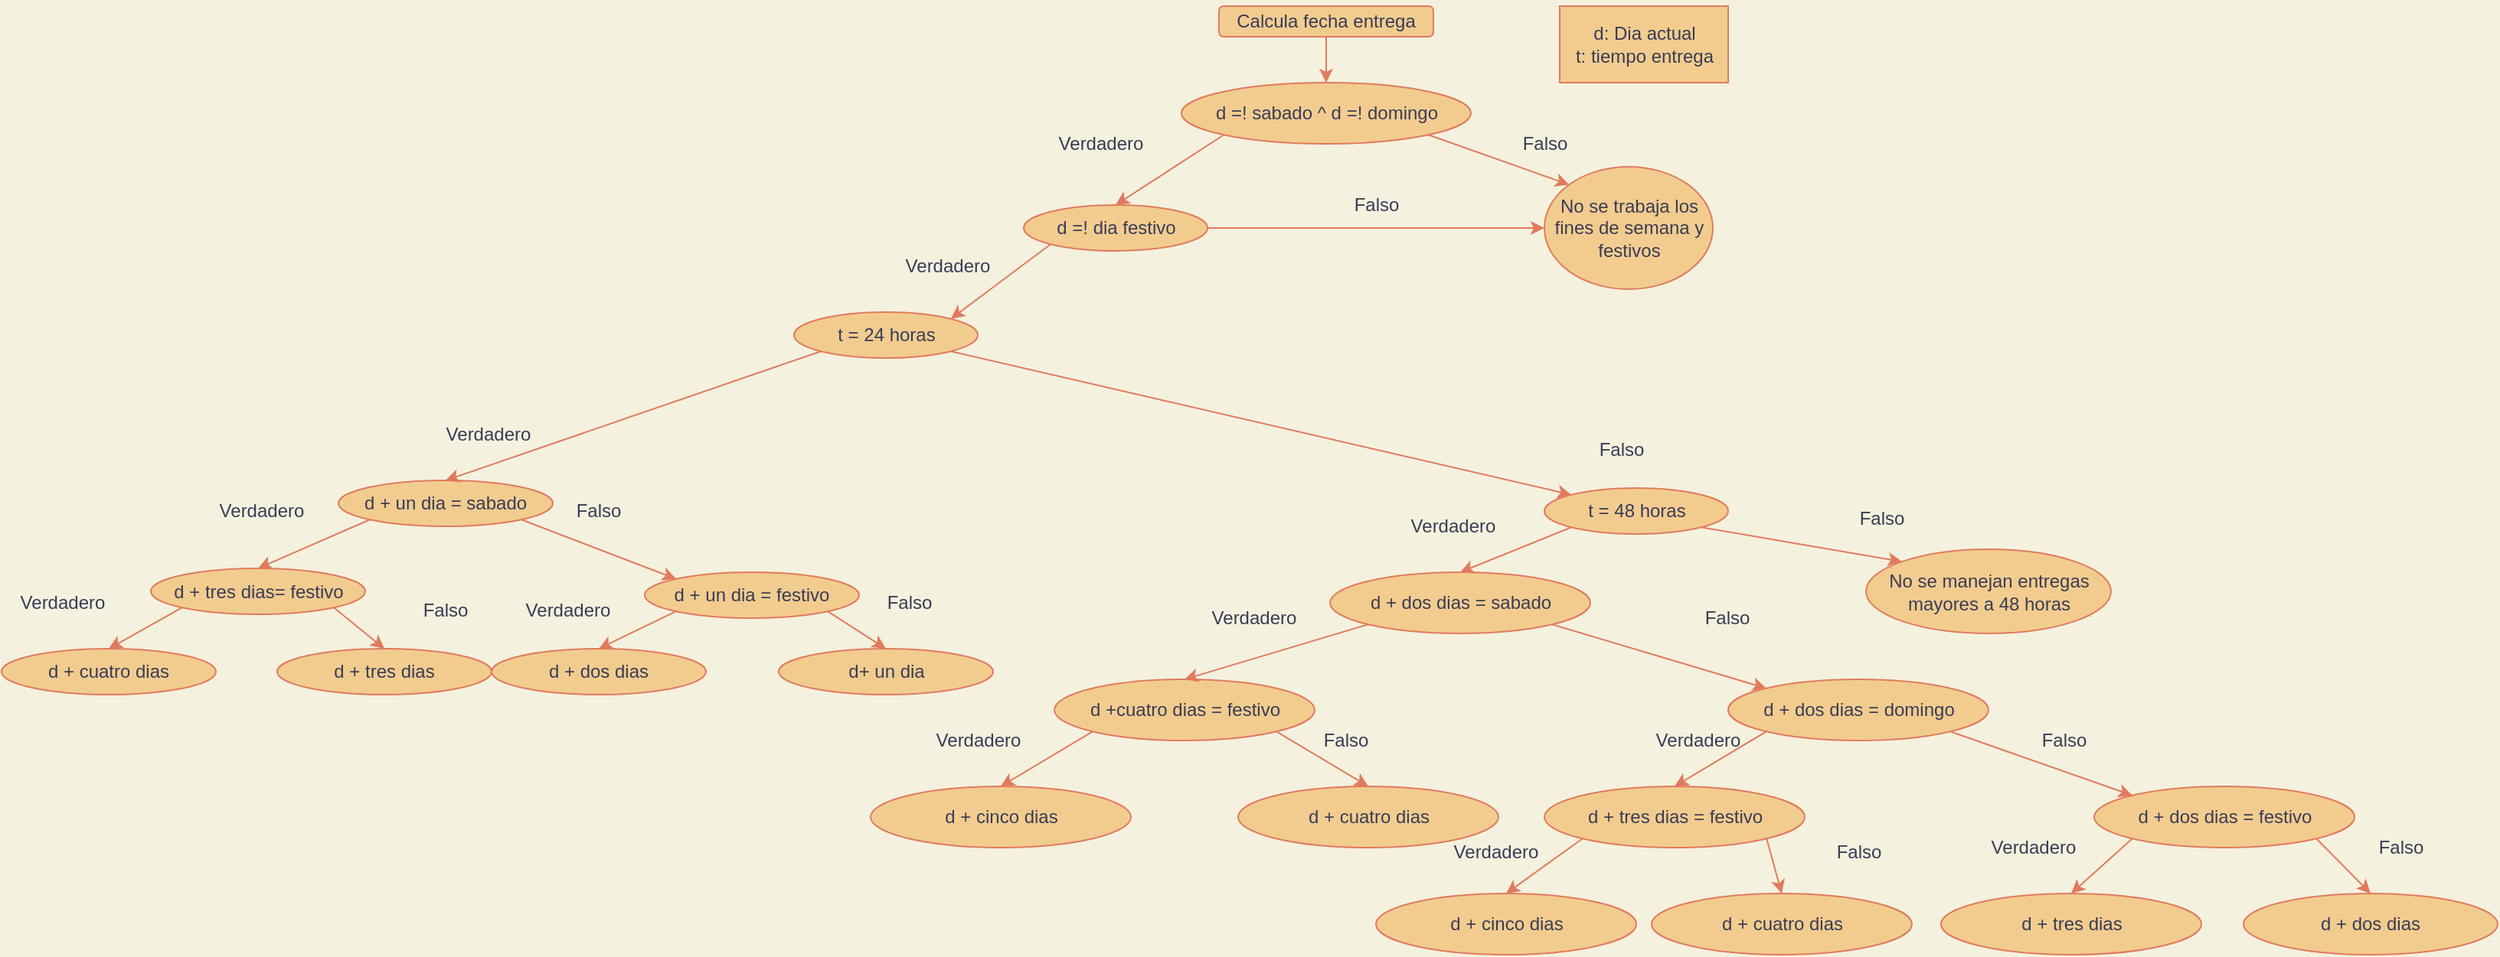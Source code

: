<mxfile version="14.7.0" type="github">
  <diagram id="QwKQXVT4t3e9Sc0ZDkFQ" name="Page-1">
    <mxGraphModel dx="1673" dy="931" grid="1" gridSize="10" guides="1" tooltips="1" connect="1" arrows="1" fold="1" page="1" pageScale="1" pageWidth="1654" pageHeight="1169" background="#F4F1DE" math="0" shadow="0">
      <root>
        <mxCell id="0" />
        <mxCell id="1" parent="0" />
        <mxCell id="XKVMX29ZRd29AsLRONiJ-19" style="edgeStyle=orthogonalEdgeStyle;rounded=0;orthogonalLoop=1;jettySize=auto;html=1;exitX=0.5;exitY=1;exitDx=0;exitDy=0;entryX=0.5;entryY=0;entryDx=0;entryDy=0;strokeColor=#E07A5F;fontColor=#393C56;labelBackgroundColor=#F4F1DE;" parent="1" source="XKVMX29ZRd29AsLRONiJ-1" target="XKVMX29ZRd29AsLRONiJ-3" edge="1">
          <mxGeometry relative="1" as="geometry" />
        </mxCell>
        <mxCell id="XKVMX29ZRd29AsLRONiJ-1" value="Calcula fecha entrega" style="rounded=1;whiteSpace=wrap;html=1;fillColor=#F2CC8F;strokeColor=#E07A5F;fontColor=#393C56;" parent="1" vertex="1">
          <mxGeometry x="815" y="80" width="140" height="20" as="geometry" />
        </mxCell>
        <mxCell id="XKVMX29ZRd29AsLRONiJ-3" value="d =! sabado ^ d =! domingo " style="ellipse;whiteSpace=wrap;html=1;fillColor=#F2CC8F;strokeColor=#E07A5F;fontColor=#393C56;" parent="1" vertex="1">
          <mxGeometry x="790.5" y="130" width="189" height="40" as="geometry" />
        </mxCell>
        <mxCell id="XKVMX29ZRd29AsLRONiJ-4" value="&lt;div&gt;&lt;br&gt;&lt;/div&gt;&lt;div&gt;d: Dia actual&lt;/div&gt;&lt;div&gt;t: tiempo entrega&lt;/div&gt;&lt;div&gt;&lt;br&gt;&lt;/div&gt;" style="rounded=0;whiteSpace=wrap;html=1;fillColor=#F2CC8F;strokeColor=#E07A5F;fontColor=#393C56;" parent="1" vertex="1">
          <mxGeometry x="1037.5" y="80" width="110" height="50" as="geometry" />
        </mxCell>
        <mxCell id="XKVMX29ZRd29AsLRONiJ-5" value="" style="endArrow=classic;html=1;exitX=0;exitY=1;exitDx=0;exitDy=0;entryX=0.5;entryY=0;entryDx=0;entryDy=0;strokeColor=#E07A5F;fontColor=#393C56;labelBackgroundColor=#F4F1DE;" parent="1" source="XKVMX29ZRd29AsLRONiJ-3" target="XKVMX29ZRd29AsLRONiJ-8" edge="1">
          <mxGeometry width="50" height="50" relative="1" as="geometry">
            <mxPoint x="947.5" y="350" as="sourcePoint" />
            <mxPoint x="777.5" y="200" as="targetPoint" />
          </mxGeometry>
        </mxCell>
        <mxCell id="XKVMX29ZRd29AsLRONiJ-6" value="" style="endArrow=classic;html=1;exitX=1;exitY=1;exitDx=0;exitDy=0;entryX=0;entryY=0;entryDx=0;entryDy=0;strokeColor=#E07A5F;fontColor=#393C56;labelBackgroundColor=#F4F1DE;" parent="1" source="XKVMX29ZRd29AsLRONiJ-3" target="XKVMX29ZRd29AsLRONiJ-7" edge="1">
          <mxGeometry width="50" height="50" relative="1" as="geometry">
            <mxPoint x="828.297" y="174.167" as="sourcePoint" />
            <mxPoint x="987.5" y="200" as="targetPoint" />
          </mxGeometry>
        </mxCell>
        <mxCell id="XKVMX29ZRd29AsLRONiJ-7" value="No se trabaja los fines de semana y festivos" style="ellipse;whiteSpace=wrap;html=1;fillColor=#F2CC8F;strokeColor=#E07A5F;fontColor=#393C56;" parent="1" vertex="1">
          <mxGeometry x="1027.5" y="185" width="110" height="80" as="geometry" />
        </mxCell>
        <mxCell id="XKVMX29ZRd29AsLRONiJ-8" value="d =! dia festivo" style="ellipse;whiteSpace=wrap;html=1;fillColor=#F2CC8F;strokeColor=#E07A5F;fontColor=#393C56;" parent="1" vertex="1">
          <mxGeometry x="687.5" y="210" width="120" height="30" as="geometry" />
        </mxCell>
        <mxCell id="XKVMX29ZRd29AsLRONiJ-9" value="" style="endArrow=classic;html=1;exitX=1;exitY=0.5;exitDx=0;exitDy=0;entryX=0;entryY=0.5;entryDx=0;entryDy=0;strokeColor=#E07A5F;fontColor=#393C56;labelBackgroundColor=#F4F1DE;" parent="1" source="XKVMX29ZRd29AsLRONiJ-8" target="XKVMX29ZRd29AsLRONiJ-7" edge="1">
          <mxGeometry width="50" height="50" relative="1" as="geometry">
            <mxPoint x="790.497" y="259.997" as="sourcePoint" />
            <mxPoint x="749.7" y="295.83" as="targetPoint" />
          </mxGeometry>
        </mxCell>
        <mxCell id="XKVMX29ZRd29AsLRONiJ-11" value="Verdadero" style="text;html=1;strokeColor=none;fillColor=none;align=center;verticalAlign=middle;whiteSpace=wrap;rounded=0;fontColor=#393C56;" parent="1" vertex="1">
          <mxGeometry x="707.5" y="160" width="60" height="20" as="geometry" />
        </mxCell>
        <mxCell id="XKVMX29ZRd29AsLRONiJ-12" value="Falso" style="text;html=1;strokeColor=none;fillColor=none;align=center;verticalAlign=middle;whiteSpace=wrap;rounded=0;fontColor=#393C56;" parent="1" vertex="1">
          <mxGeometry x="1007.5" y="160" width="40" height="20" as="geometry" />
        </mxCell>
        <mxCell id="XKVMX29ZRd29AsLRONiJ-14" value="Falso" style="text;html=1;strokeColor=none;fillColor=none;align=center;verticalAlign=middle;whiteSpace=wrap;rounded=0;fontColor=#393C56;" parent="1" vertex="1">
          <mxGeometry x="897.5" y="200" width="40" height="20" as="geometry" />
        </mxCell>
        <mxCell id="XKVMX29ZRd29AsLRONiJ-15" value="Verdadero" style="text;html=1;strokeColor=none;fillColor=none;align=center;verticalAlign=middle;whiteSpace=wrap;rounded=0;fontColor=#393C56;" parent="1" vertex="1">
          <mxGeometry x="607.5" y="240" width="60" height="20" as="geometry" />
        </mxCell>
        <mxCell id="XKVMX29ZRd29AsLRONiJ-16" value="" style="endArrow=classic;html=1;exitX=0;exitY=1;exitDx=0;exitDy=0;entryX=1;entryY=0;entryDx=0;entryDy=0;strokeColor=#E07A5F;fontColor=#393C56;labelBackgroundColor=#F4F1DE;" parent="1" source="XKVMX29ZRd29AsLRONiJ-8" target="XKVMX29ZRd29AsLRONiJ-17" edge="1">
          <mxGeometry width="50" height="50" relative="1" as="geometry">
            <mxPoint x="687.497" y="299.997" as="sourcePoint" />
            <mxPoint x="647.5" y="280" as="targetPoint" />
          </mxGeometry>
        </mxCell>
        <mxCell id="XKVMX29ZRd29AsLRONiJ-17" value="t = 24 horas" style="ellipse;whiteSpace=wrap;html=1;fillColor=#F2CC8F;strokeColor=#E07A5F;fontColor=#393C56;" parent="1" vertex="1">
          <mxGeometry x="537.5" y="280" width="120" height="30" as="geometry" />
        </mxCell>
        <mxCell id="XKVMX29ZRd29AsLRONiJ-23" value="d + un dia = sabado" style="ellipse;whiteSpace=wrap;html=1;fillColor=#F2CC8F;strokeColor=#E07A5F;fontColor=#393C56;" parent="1" vertex="1">
          <mxGeometry x="240" y="390" width="140" height="30" as="geometry" />
        </mxCell>
        <mxCell id="XKVMX29ZRd29AsLRONiJ-24" value="" style="endArrow=classic;html=1;exitX=0;exitY=1;exitDx=0;exitDy=0;entryX=0.5;entryY=0;entryDx=0;entryDy=0;strokeColor=#E07A5F;fontColor=#393C56;labelBackgroundColor=#F4F1DE;" parent="1" source="XKVMX29ZRd29AsLRONiJ-17" target="XKVMX29ZRd29AsLRONiJ-23" edge="1">
          <mxGeometry width="50" height="50" relative="1" as="geometry">
            <mxPoint x="585.074" y="325.607" as="sourcePoint" />
            <mxPoint x="487.5" y="354.39" as="targetPoint" />
          </mxGeometry>
        </mxCell>
        <mxCell id="XKVMX29ZRd29AsLRONiJ-25" value="" style="endArrow=classic;html=1;exitX=0;exitY=1;exitDx=0;exitDy=0;entryX=0.5;entryY=0;entryDx=0;entryDy=0;strokeColor=#E07A5F;fontColor=#393C56;labelBackgroundColor=#F4F1DE;" parent="1" source="XKVMX29ZRd29AsLRONiJ-23" target="XKVMX29ZRd29AsLRONiJ-26" edge="1">
          <mxGeometry width="50" height="50" relative="1" as="geometry">
            <mxPoint x="237.574" y="429.997" as="sourcePoint" />
            <mxPoint x="195" y="439" as="targetPoint" />
          </mxGeometry>
        </mxCell>
        <mxCell id="XKVMX29ZRd29AsLRONiJ-26" value="d + tres dias= festivo" style="ellipse;whiteSpace=wrap;html=1;fillColor=#F2CC8F;strokeColor=#E07A5F;fontColor=#393C56;" parent="1" vertex="1">
          <mxGeometry x="117.5" y="447.5" width="140" height="30" as="geometry" />
        </mxCell>
        <mxCell id="XKVMX29ZRd29AsLRONiJ-28" value="Verdadero" style="text;html=1;strokeColor=none;fillColor=none;align=center;verticalAlign=middle;whiteSpace=wrap;rounded=0;fontColor=#393C56;" parent="1" vertex="1">
          <mxGeometry x="307.5" y="350" width="60" height="20" as="geometry" />
        </mxCell>
        <mxCell id="XKVMX29ZRd29AsLRONiJ-30" value="Verdadero" style="text;html=1;strokeColor=none;fillColor=none;align=center;verticalAlign=middle;whiteSpace=wrap;rounded=0;fontColor=#393C56;" parent="1" vertex="1">
          <mxGeometry x="160" y="400" width="60" height="20" as="geometry" />
        </mxCell>
        <mxCell id="XKVMX29ZRd29AsLRONiJ-31" value="d + cuatro dias" style="ellipse;whiteSpace=wrap;html=1;fillColor=#F2CC8F;strokeColor=#E07A5F;fontColor=#393C56;" parent="1" vertex="1">
          <mxGeometry x="20" y="500" width="140" height="30" as="geometry" />
        </mxCell>
        <mxCell id="XKVMX29ZRd29AsLRONiJ-32" value="" style="endArrow=classic;html=1;exitX=0;exitY=1;exitDx=0;exitDy=0;entryX=0.5;entryY=0;entryDx=0;entryDy=0;strokeColor=#E07A5F;fontColor=#393C56;labelBackgroundColor=#F4F1DE;" parent="1" source="XKVMX29ZRd29AsLRONiJ-26" target="XKVMX29ZRd29AsLRONiJ-31" edge="1">
          <mxGeometry width="50" height="50" relative="1" as="geometry">
            <mxPoint x="130.003" y="469.997" as="sourcePoint" />
            <mxPoint x="79.5" y="504.39" as="targetPoint" />
          </mxGeometry>
        </mxCell>
        <mxCell id="XKVMX29ZRd29AsLRONiJ-33" value="Verdadero" style="text;html=1;strokeColor=none;fillColor=none;align=center;verticalAlign=middle;whiteSpace=wrap;rounded=0;fontColor=#393C56;" parent="1" vertex="1">
          <mxGeometry x="30" y="460" width="60" height="20" as="geometry" />
        </mxCell>
        <mxCell id="XKVMX29ZRd29AsLRONiJ-34" value="d + tres dias" style="ellipse;whiteSpace=wrap;html=1;fillColor=#F2CC8F;strokeColor=#E07A5F;fontColor=#393C56;" parent="1" vertex="1">
          <mxGeometry x="200" y="500" width="140" height="30" as="geometry" />
        </mxCell>
        <mxCell id="XKVMX29ZRd29AsLRONiJ-35" value="" style="endArrow=classic;html=1;exitX=1;exitY=1;exitDx=0;exitDy=0;entryX=0.5;entryY=0;entryDx=0;entryDy=0;strokeColor=#E07A5F;fontColor=#393C56;labelBackgroundColor=#F4F1DE;" parent="1" source="XKVMX29ZRd29AsLRONiJ-26" target="XKVMX29ZRd29AsLRONiJ-34" edge="1">
          <mxGeometry width="50" height="50" relative="1" as="geometry">
            <mxPoint x="160.503" y="475.607" as="sourcePoint" />
            <mxPoint x="249" y="500" as="targetPoint" />
          </mxGeometry>
        </mxCell>
        <mxCell id="XKVMX29ZRd29AsLRONiJ-36" value="Falso" style="text;html=1;strokeColor=none;fillColor=none;align=center;verticalAlign=middle;whiteSpace=wrap;rounded=0;fontColor=#393C56;" parent="1" vertex="1">
          <mxGeometry x="280" y="465" width="60" height="20" as="geometry" />
        </mxCell>
        <mxCell id="XKVMX29ZRd29AsLRONiJ-37" value="d + un dia = festivo" style="ellipse;whiteSpace=wrap;html=1;fillColor=#F2CC8F;strokeColor=#E07A5F;fontColor=#393C56;" parent="1" vertex="1">
          <mxGeometry x="440" y="450" width="140" height="30" as="geometry" />
        </mxCell>
        <mxCell id="XKVMX29ZRd29AsLRONiJ-38" value="" style="endArrow=classic;html=1;exitX=1;exitY=1;exitDx=0;exitDy=0;entryX=0;entryY=0;entryDx=0;entryDy=0;strokeColor=#E07A5F;fontColor=#393C56;labelBackgroundColor=#F4F1DE;" parent="1" source="XKVMX29ZRd29AsLRONiJ-23" target="XKVMX29ZRd29AsLRONiJ-37" edge="1">
          <mxGeometry width="50" height="50" relative="1" as="geometry">
            <mxPoint x="260.503" y="415.607" as="sourcePoint" />
            <mxPoint x="210" y="450" as="targetPoint" />
          </mxGeometry>
        </mxCell>
        <mxCell id="XKVMX29ZRd29AsLRONiJ-39" value="Falso" style="text;html=1;strokeColor=none;fillColor=none;align=center;verticalAlign=middle;whiteSpace=wrap;rounded=0;fontColor=#393C56;" parent="1" vertex="1">
          <mxGeometry x="380" y="400" width="60" height="20" as="geometry" />
        </mxCell>
        <mxCell id="XKVMX29ZRd29AsLRONiJ-40" value="d+ un dia" style="ellipse;whiteSpace=wrap;html=1;fillColor=#F2CC8F;strokeColor=#E07A5F;fontColor=#393C56;" parent="1" vertex="1">
          <mxGeometry x="527.5" y="500" width="140" height="30" as="geometry" />
        </mxCell>
        <mxCell id="XKVMX29ZRd29AsLRONiJ-41" value="d + dos dias" style="ellipse;whiteSpace=wrap;html=1;fillColor=#F2CC8F;strokeColor=#E07A5F;fontColor=#393C56;" parent="1" vertex="1">
          <mxGeometry x="340" y="500" width="140" height="30" as="geometry" />
        </mxCell>
        <mxCell id="XKVMX29ZRd29AsLRONiJ-42" value="" style="endArrow=classic;html=1;exitX=1;exitY=1;exitDx=0;exitDy=0;entryX=0.5;entryY=0;entryDx=0;entryDy=0;strokeColor=#E07A5F;fontColor=#393C56;labelBackgroundColor=#F4F1DE;" parent="1" source="XKVMX29ZRd29AsLRONiJ-37" target="XKVMX29ZRd29AsLRONiJ-40" edge="1">
          <mxGeometry width="50" height="50" relative="1" as="geometry">
            <mxPoint x="679.997" y="452.807" as="sourcePoint" />
            <mxPoint x="820.5" y="487.2" as="targetPoint" />
          </mxGeometry>
        </mxCell>
        <mxCell id="XKVMX29ZRd29AsLRONiJ-43" value="" style="endArrow=classic;html=1;exitX=0;exitY=1;exitDx=0;exitDy=0;entryX=0.5;entryY=0;entryDx=0;entryDy=0;strokeColor=#E07A5F;fontColor=#393C56;labelBackgroundColor=#F4F1DE;" parent="1" source="XKVMX29ZRd29AsLRONiJ-37" target="XKVMX29ZRd29AsLRONiJ-41" edge="1">
          <mxGeometry width="50" height="50" relative="1" as="geometry">
            <mxPoint x="549.497" y="475.607" as="sourcePoint" />
            <mxPoint x="607.5" y="510" as="targetPoint" />
          </mxGeometry>
        </mxCell>
        <mxCell id="XKVMX29ZRd29AsLRONiJ-44" value="Falso" style="text;html=1;strokeColor=none;fillColor=none;align=center;verticalAlign=middle;whiteSpace=wrap;rounded=0;fontColor=#393C56;" parent="1" vertex="1">
          <mxGeometry x="583" y="460" width="60" height="20" as="geometry" />
        </mxCell>
        <mxCell id="XKVMX29ZRd29AsLRONiJ-45" value="Verdadero" style="text;html=1;strokeColor=none;fillColor=none;align=center;verticalAlign=middle;whiteSpace=wrap;rounded=0;fontColor=#393C56;" parent="1" vertex="1">
          <mxGeometry x="360" y="465" width="60" height="20" as="geometry" />
        </mxCell>
        <mxCell id="XKVMX29ZRd29AsLRONiJ-46" value="" style="endArrow=classic;html=1;exitX=1;exitY=1;exitDx=0;exitDy=0;entryX=0;entryY=0;entryDx=0;entryDy=0;strokeColor=#E07A5F;fontColor=#393C56;labelBackgroundColor=#F4F1DE;" parent="1" source="XKVMX29ZRd29AsLRONiJ-17" target="XKVMX29ZRd29AsLRONiJ-48" edge="1">
          <mxGeometry width="50" height="50" relative="1" as="geometry">
            <mxPoint x="854.997" y="331.217" as="sourcePoint" />
            <mxPoint x="1077.5" y="390" as="targetPoint" />
          </mxGeometry>
        </mxCell>
        <mxCell id="XKVMX29ZRd29AsLRONiJ-47" value="Falso" style="text;html=1;strokeColor=none;fillColor=none;align=center;verticalAlign=middle;whiteSpace=wrap;rounded=0;fontColor=#393C56;" parent="1" vertex="1">
          <mxGeometry x="1047.5" y="360" width="60" height="20" as="geometry" />
        </mxCell>
        <mxCell id="XKVMX29ZRd29AsLRONiJ-48" value="t = 48 horas" style="ellipse;whiteSpace=wrap;html=1;fillColor=#F2CC8F;strokeColor=#E07A5F;fontColor=#393C56;" parent="1" vertex="1">
          <mxGeometry x="1027.5" y="395" width="120" height="30" as="geometry" />
        </mxCell>
        <mxCell id="XKVMX29ZRd29AsLRONiJ-49" value="No se manejan entregas mayores a 48 horas" style="ellipse;whiteSpace=wrap;html=1;fillColor=#F2CC8F;strokeColor=#E07A5F;fontColor=#393C56;" parent="1" vertex="1">
          <mxGeometry x="1237.5" y="435" width="160" height="55" as="geometry" />
        </mxCell>
        <mxCell id="XKVMX29ZRd29AsLRONiJ-50" value="" style="endArrow=classic;html=1;exitX=1;exitY=1;exitDx=0;exitDy=0;entryX=0;entryY=0;entryDx=0;entryDy=0;strokeColor=#E07A5F;fontColor=#393C56;labelBackgroundColor=#F4F1DE;" parent="1" source="XKVMX29ZRd29AsLRONiJ-48" target="XKVMX29ZRd29AsLRONiJ-49" edge="1">
          <mxGeometry width="50" height="50" relative="1" as="geometry">
            <mxPoint x="1197.496" y="365.307" as="sourcePoint" />
            <mxPoint x="1595.07" y="454.7" as="targetPoint" />
          </mxGeometry>
        </mxCell>
        <mxCell id="XKVMX29ZRd29AsLRONiJ-51" value="Falso" style="text;html=1;strokeColor=none;fillColor=none;align=center;verticalAlign=middle;whiteSpace=wrap;rounded=0;fontColor=#393C56;" parent="1" vertex="1">
          <mxGeometry x="1217.5" y="405" width="60" height="20" as="geometry" />
        </mxCell>
        <mxCell id="XKVMX29ZRd29AsLRONiJ-53" value="d + dos dias = sabado" style="ellipse;whiteSpace=wrap;html=1;fillColor=#F2CC8F;strokeColor=#E07A5F;fontColor=#393C56;" parent="1" vertex="1">
          <mxGeometry x="887.5" y="450" width="170" height="40" as="geometry" />
        </mxCell>
        <mxCell id="XKVMX29ZRd29AsLRONiJ-54" value="" style="endArrow=classic;html=1;exitX=0;exitY=1;exitDx=0;exitDy=0;entryX=0.5;entryY=0;entryDx=0;entryDy=0;strokeColor=#E07A5F;fontColor=#393C56;labelBackgroundColor=#F4F1DE;" parent="1" source="XKVMX29ZRd29AsLRONiJ-48" target="XKVMX29ZRd29AsLRONiJ-53" edge="1">
          <mxGeometry width="50" height="50" relative="1" as="geometry">
            <mxPoint x="1139.926" y="430.607" as="sourcePoint" />
            <mxPoint x="1270.415" y="453.234" as="targetPoint" />
          </mxGeometry>
        </mxCell>
        <mxCell id="XKVMX29ZRd29AsLRONiJ-55" value="d +cuatro dias = festivo" style="ellipse;whiteSpace=wrap;html=1;fillColor=#F2CC8F;strokeColor=#E07A5F;fontColor=#393C56;" parent="1" vertex="1">
          <mxGeometry x="707.5" y="520" width="170" height="40" as="geometry" />
        </mxCell>
        <mxCell id="XKVMX29ZRd29AsLRONiJ-56" value="d + dos dias = domingo" style="ellipse;whiteSpace=wrap;html=1;fillColor=#F2CC8F;strokeColor=#E07A5F;fontColor=#393C56;" parent="1" vertex="1">
          <mxGeometry x="1147.5" y="520" width="170" height="40" as="geometry" />
        </mxCell>
        <mxCell id="XKVMX29ZRd29AsLRONiJ-57" value="" style="endArrow=classic;html=1;exitX=0;exitY=1;exitDx=0;exitDy=0;entryX=0.5;entryY=0;entryDx=0;entryDy=0;strokeColor=#E07A5F;fontColor=#393C56;labelBackgroundColor=#F4F1DE;" parent="1" source="XKVMX29ZRd29AsLRONiJ-53" target="XKVMX29ZRd29AsLRONiJ-55" edge="1">
          <mxGeometry width="50" height="50" relative="1" as="geometry">
            <mxPoint x="880.074" y="464.997" as="sourcePoint" />
            <mxPoint x="807.5" y="494.39" as="targetPoint" />
          </mxGeometry>
        </mxCell>
        <mxCell id="XKVMX29ZRd29AsLRONiJ-58" value="Verdadero" style="text;html=1;strokeColor=none;fillColor=none;align=center;verticalAlign=middle;whiteSpace=wrap;rounded=0;fontColor=#393C56;" parent="1" vertex="1">
          <mxGeometry x="937.5" y="410" width="60" height="20" as="geometry" />
        </mxCell>
        <mxCell id="XKVMX29ZRd29AsLRONiJ-59" value="Verdadero" style="text;html=1;strokeColor=none;fillColor=none;align=center;verticalAlign=middle;whiteSpace=wrap;rounded=0;fontColor=#393C56;" parent="1" vertex="1">
          <mxGeometry x="807.5" y="470" width="60" height="20" as="geometry" />
        </mxCell>
        <mxCell id="XKVMX29ZRd29AsLRONiJ-60" value="" style="endArrow=classic;html=1;exitX=1;exitY=1;exitDx=0;exitDy=0;entryX=0;entryY=0;entryDx=0;entryDy=0;strokeColor=#E07A5F;fontColor=#393C56;labelBackgroundColor=#F4F1DE;" parent="1" source="XKVMX29ZRd29AsLRONiJ-53" target="XKVMX29ZRd29AsLRONiJ-56" edge="1">
          <mxGeometry width="50" height="50" relative="1" as="geometry">
            <mxPoint x="1055.074" y="430.607" as="sourcePoint" />
            <mxPoint x="982.5" y="460" as="targetPoint" />
          </mxGeometry>
        </mxCell>
        <mxCell id="XKVMX29ZRd29AsLRONiJ-61" value="d + cinco dias" style="ellipse;whiteSpace=wrap;html=1;fillColor=#F2CC8F;strokeColor=#E07A5F;fontColor=#393C56;" parent="1" vertex="1">
          <mxGeometry x="587.5" y="590" width="170" height="40" as="geometry" />
        </mxCell>
        <mxCell id="XKVMX29ZRd29AsLRONiJ-62" value="d + cuatro dias" style="ellipse;whiteSpace=wrap;html=1;fillColor=#F2CC8F;strokeColor=#E07A5F;fontColor=#393C56;" parent="1" vertex="1">
          <mxGeometry x="827.5" y="590" width="170" height="40" as="geometry" />
        </mxCell>
        <mxCell id="XKVMX29ZRd29AsLRONiJ-65" value="" style="endArrow=classic;html=1;exitX=0;exitY=1;exitDx=0;exitDy=0;entryX=0.5;entryY=0;entryDx=0;entryDy=0;strokeColor=#E07A5F;fontColor=#393C56;labelBackgroundColor=#F4F1DE;" parent="1" source="XKVMX29ZRd29AsLRONiJ-55" target="XKVMX29ZRd29AsLRONiJ-61" edge="1">
          <mxGeometry width="50" height="50" relative="1" as="geometry">
            <mxPoint x="607.496" y="560.002" as="sourcePoint" />
            <mxPoint x="487.6" y="595.86" as="targetPoint" />
          </mxGeometry>
        </mxCell>
        <mxCell id="XKVMX29ZRd29AsLRONiJ-66" value="Verdadero" style="text;html=1;strokeColor=none;fillColor=none;align=center;verticalAlign=middle;whiteSpace=wrap;rounded=0;fontColor=#393C56;" parent="1" vertex="1">
          <mxGeometry x="627.5" y="550" width="60" height="20" as="geometry" />
        </mxCell>
        <mxCell id="XKVMX29ZRd29AsLRONiJ-67" value="Falso" style="text;html=1;strokeColor=none;fillColor=none;align=center;verticalAlign=middle;whiteSpace=wrap;rounded=0;fontColor=#393C56;" parent="1" vertex="1">
          <mxGeometry x="867.5" y="550" width="60" height="20" as="geometry" />
        </mxCell>
        <mxCell id="XKVMX29ZRd29AsLRONiJ-68" value="" style="endArrow=classic;html=1;exitX=1;exitY=1;exitDx=0;exitDy=0;entryX=0.5;entryY=0;entryDx=0;entryDy=0;strokeColor=#E07A5F;fontColor=#393C56;labelBackgroundColor=#F4F1DE;" parent="1" source="XKVMX29ZRd29AsLRONiJ-55" target="XKVMX29ZRd29AsLRONiJ-62" edge="1">
          <mxGeometry width="50" height="50" relative="1" as="geometry">
            <mxPoint x="742.396" y="564.142" as="sourcePoint" />
            <mxPoint x="682.5" y="600" as="targetPoint" />
          </mxGeometry>
        </mxCell>
        <mxCell id="XKVMX29ZRd29AsLRONiJ-69" value="d + tres dias = festivo" style="ellipse;whiteSpace=wrap;html=1;fillColor=#F2CC8F;strokeColor=#E07A5F;fontColor=#393C56;" parent="1" vertex="1">
          <mxGeometry x="1027.5" y="590" width="170" height="40" as="geometry" />
        </mxCell>
        <mxCell id="XKVMX29ZRd29AsLRONiJ-70" value="d + cinco dias" style="ellipse;whiteSpace=wrap;html=1;fillColor=#F2CC8F;strokeColor=#E07A5F;fontColor=#393C56;" parent="1" vertex="1">
          <mxGeometry x="917.5" y="660" width="170" height="40" as="geometry" />
        </mxCell>
        <mxCell id="XKVMX29ZRd29AsLRONiJ-71" value="d + cuatro dias" style="ellipse;whiteSpace=wrap;html=1;fillColor=#F2CC8F;strokeColor=#E07A5F;fontColor=#393C56;" parent="1" vertex="1">
          <mxGeometry x="1097.5" y="660" width="170" height="40" as="geometry" />
        </mxCell>
        <mxCell id="XKVMX29ZRd29AsLRONiJ-72" value="" style="endArrow=classic;html=1;exitX=0;exitY=1;exitDx=0;exitDy=0;entryX=0.5;entryY=0;entryDx=0;entryDy=0;strokeColor=#E07A5F;fontColor=#393C56;labelBackgroundColor=#F4F1DE;" parent="1" source="XKVMX29ZRd29AsLRONiJ-56" target="XKVMX29ZRd29AsLRONiJ-69" edge="1">
          <mxGeometry width="50" height="50" relative="1" as="geometry">
            <mxPoint x="862.604" y="564.142" as="sourcePoint" />
            <mxPoint x="885.5" y="600" as="targetPoint" />
          </mxGeometry>
        </mxCell>
        <mxCell id="XKVMX29ZRd29AsLRONiJ-73" value="" style="endArrow=classic;html=1;exitX=0;exitY=1;exitDx=0;exitDy=0;entryX=0.5;entryY=0;entryDx=0;entryDy=0;strokeColor=#E07A5F;fontColor=#393C56;labelBackgroundColor=#F4F1DE;" parent="1" source="XKVMX29ZRd29AsLRONiJ-69" target="XKVMX29ZRd29AsLRONiJ-70" edge="1">
          <mxGeometry width="50" height="50" relative="1" as="geometry">
            <mxPoint x="872.604" y="574.142" as="sourcePoint" />
            <mxPoint x="895.5" y="610" as="targetPoint" />
          </mxGeometry>
        </mxCell>
        <mxCell id="XKVMX29ZRd29AsLRONiJ-74" value="" style="endArrow=classic;html=1;exitX=1;exitY=1;exitDx=0;exitDy=0;entryX=0.5;entryY=0;entryDx=0;entryDy=0;strokeColor=#E07A5F;fontColor=#393C56;labelBackgroundColor=#F4F1DE;" parent="1" source="XKVMX29ZRd29AsLRONiJ-69" target="XKVMX29ZRd29AsLRONiJ-71" edge="1">
          <mxGeometry width="50" height="50" relative="1" as="geometry">
            <mxPoint x="882.604" y="584.142" as="sourcePoint" />
            <mxPoint x="905.5" y="620" as="targetPoint" />
          </mxGeometry>
        </mxCell>
        <mxCell id="XKVMX29ZRd29AsLRONiJ-75" value="Falso" style="text;html=1;strokeColor=none;fillColor=none;align=center;verticalAlign=middle;whiteSpace=wrap;rounded=0;fontColor=#393C56;" parent="1" vertex="1">
          <mxGeometry x="1116.5" y="470" width="60" height="20" as="geometry" />
        </mxCell>
        <mxCell id="XKVMX29ZRd29AsLRONiJ-76" value="Falso" style="text;html=1;strokeColor=none;fillColor=none;align=center;verticalAlign=middle;whiteSpace=wrap;rounded=0;fontColor=#393C56;" parent="1" vertex="1">
          <mxGeometry x="1202.5" y="623" width="60" height="20" as="geometry" />
        </mxCell>
        <mxCell id="XKVMX29ZRd29AsLRONiJ-77" value="Verdadero" style="text;html=1;strokeColor=none;fillColor=none;align=center;verticalAlign=middle;whiteSpace=wrap;rounded=0;fontColor=#393C56;" parent="1" vertex="1">
          <mxGeometry x="1097.5" y="550" width="60" height="20" as="geometry" />
        </mxCell>
        <mxCell id="XKVMX29ZRd29AsLRONiJ-78" value="Verdadero" style="text;html=1;strokeColor=none;fillColor=none;align=center;verticalAlign=middle;whiteSpace=wrap;rounded=0;fontColor=#393C56;" parent="1" vertex="1">
          <mxGeometry x="965.5" y="623" width="60" height="20" as="geometry" />
        </mxCell>
        <mxCell id="XKVMX29ZRd29AsLRONiJ-79" value="d + dos dias = festivo" style="ellipse;whiteSpace=wrap;html=1;fillColor=#F2CC8F;strokeColor=#E07A5F;fontColor=#393C56;" parent="1" vertex="1">
          <mxGeometry x="1386.5" y="590" width="170" height="40" as="geometry" />
        </mxCell>
        <mxCell id="XKVMX29ZRd29AsLRONiJ-80" value="" style="endArrow=classic;html=1;exitX=1;exitY=1;exitDx=0;exitDy=0;entryX=0;entryY=0;entryDx=0;entryDy=0;strokeColor=#E07A5F;fontColor=#393C56;labelBackgroundColor=#F4F1DE;" parent="1" source="XKVMX29ZRd29AsLRONiJ-56" target="XKVMX29ZRd29AsLRONiJ-79" edge="1">
          <mxGeometry width="50" height="50" relative="1" as="geometry">
            <mxPoint x="1042.604" y="494.142" as="sourcePoint" />
            <mxPoint x="1242.5" y="530" as="targetPoint" />
          </mxGeometry>
        </mxCell>
        <mxCell id="XKVMX29ZRd29AsLRONiJ-81" value="Falso" style="text;html=1;strokeColor=none;fillColor=none;align=center;verticalAlign=middle;whiteSpace=wrap;rounded=0;fontColor=#393C56;" parent="1" vertex="1">
          <mxGeometry x="1336.5" y="550" width="60" height="20" as="geometry" />
        </mxCell>
        <mxCell id="XKVMX29ZRd29AsLRONiJ-82" value="d + tres dias" style="ellipse;whiteSpace=wrap;html=1;fillColor=#F2CC8F;strokeColor=#E07A5F;fontColor=#393C56;" parent="1" vertex="1">
          <mxGeometry x="1286.5" y="660" width="170" height="40" as="geometry" />
        </mxCell>
        <mxCell id="XKVMX29ZRd29AsLRONiJ-83" value="d + dos dias" style="ellipse;whiteSpace=wrap;html=1;fillColor=#F2CC8F;strokeColor=#E07A5F;fontColor=#393C56;" parent="1" vertex="1">
          <mxGeometry x="1484" y="660" width="166" height="40" as="geometry" />
        </mxCell>
        <mxCell id="XKVMX29ZRd29AsLRONiJ-84" value="" style="endArrow=classic;html=1;exitX=0;exitY=1;exitDx=0;exitDy=0;entryX=0.5;entryY=0;entryDx=0;entryDy=0;strokeColor=#E07A5F;fontColor=#393C56;labelBackgroundColor=#F4F1DE;" parent="1" source="XKVMX29ZRd29AsLRONiJ-79" target="XKVMX29ZRd29AsLRONiJ-82" edge="1">
          <mxGeometry width="50" height="50" relative="1" as="geometry">
            <mxPoint x="1281.604" y="564.142" as="sourcePoint" />
            <mxPoint x="1421.396" y="605.858" as="targetPoint" />
          </mxGeometry>
        </mxCell>
        <mxCell id="XKVMX29ZRd29AsLRONiJ-85" value="" style="endArrow=classic;html=1;exitX=1;exitY=1;exitDx=0;exitDy=0;entryX=0.5;entryY=0;entryDx=0;entryDy=0;strokeColor=#E07A5F;fontColor=#393C56;labelBackgroundColor=#F4F1DE;" parent="1" source="XKVMX29ZRd29AsLRONiJ-79" target="XKVMX29ZRd29AsLRONiJ-83" edge="1">
          <mxGeometry width="50" height="50" relative="1" as="geometry">
            <mxPoint x="1291.604" y="574.142" as="sourcePoint" />
            <mxPoint x="1431.396" y="615.858" as="targetPoint" />
          </mxGeometry>
        </mxCell>
        <mxCell id="XKVMX29ZRd29AsLRONiJ-86" value="Falso" style="text;html=1;strokeColor=none;fillColor=none;align=center;verticalAlign=middle;whiteSpace=wrap;rounded=0;fontColor=#393C56;" parent="1" vertex="1">
          <mxGeometry x="1556.5" y="620" width="60" height="20" as="geometry" />
        </mxCell>
        <mxCell id="XKVMX29ZRd29AsLRONiJ-88" value="Verdadero" style="text;html=1;strokeColor=none;fillColor=none;align=center;verticalAlign=middle;whiteSpace=wrap;rounded=0;fontColor=#393C56;" parent="1" vertex="1">
          <mxGeometry x="1316.5" y="620" width="60" height="20" as="geometry" />
        </mxCell>
      </root>
    </mxGraphModel>
  </diagram>
</mxfile>
